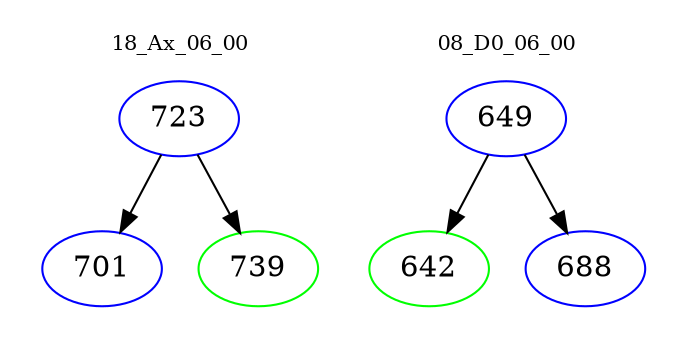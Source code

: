 digraph{
subgraph cluster_0 {
color = white
label = "18_Ax_06_00";
fontsize=10;
T0_723 [label="723", color="blue"]
T0_723 -> T0_701 [color="black"]
T0_701 [label="701", color="blue"]
T0_723 -> T0_739 [color="black"]
T0_739 [label="739", color="green"]
}
subgraph cluster_1 {
color = white
label = "08_D0_06_00";
fontsize=10;
T1_649 [label="649", color="blue"]
T1_649 -> T1_642 [color="black"]
T1_642 [label="642", color="green"]
T1_649 -> T1_688 [color="black"]
T1_688 [label="688", color="blue"]
}
}
